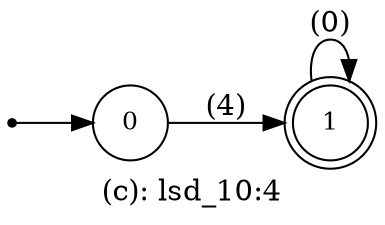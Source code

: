 digraph G {
label = "(c): lsd_10:4";
rankdir = LR;
node [shape = circle, label="0", fontsize=12]0;
node [shape = doublecircle, label="1", fontsize=12]1;
node [shape = point ]; qi
qi ->0;
0 -> 1[ label = "(4)"];
1 -> 1[ label = "(0)"];
}
